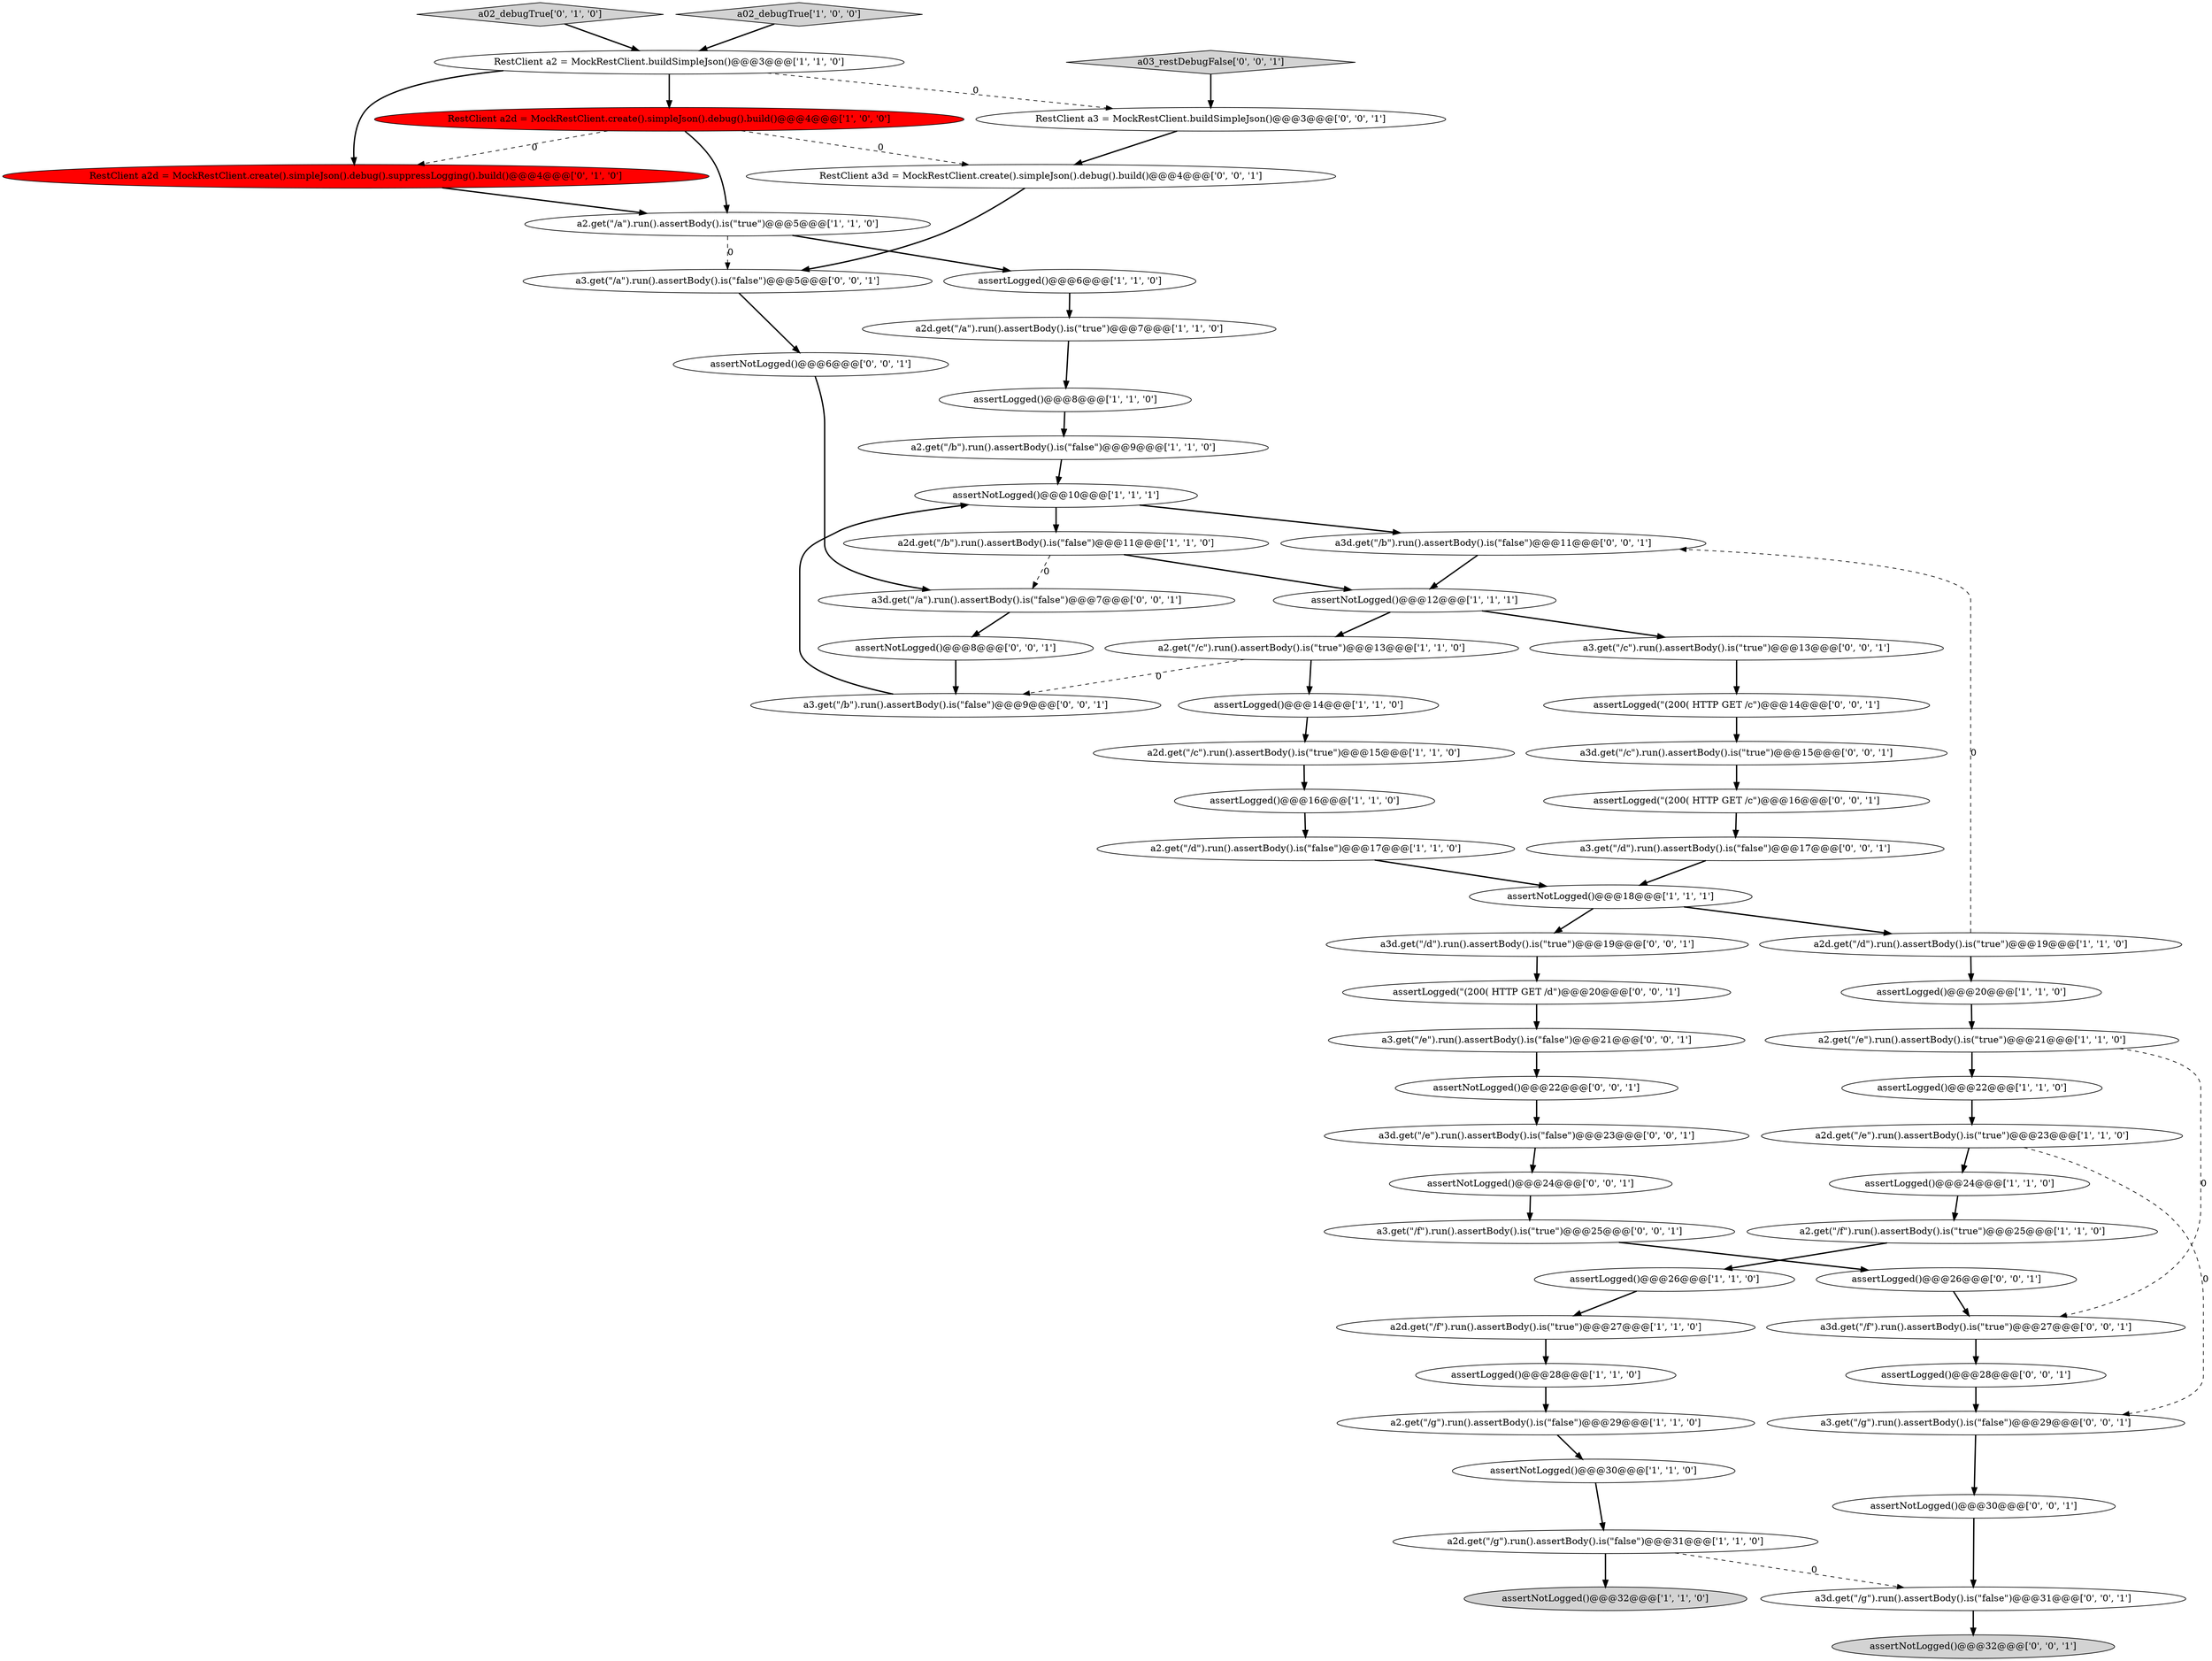 digraph {
31 [style = filled, label = "RestClient a2d = MockRestClient.create().simpleJson().debug().suppressLogging().build()@@@4@@@['0', '1', '0']", fillcolor = red, shape = ellipse image = "AAA1AAABBB2BBB"];
58 [style = filled, label = "a3.get(\"/d\").run().assertBody().is(\"false\")@@@17@@@['0', '0', '1']", fillcolor = white, shape = ellipse image = "AAA0AAABBB3BBB"];
45 [style = filled, label = "a3d.get(\"/c\").run().assertBody().is(\"true\")@@@15@@@['0', '0', '1']", fillcolor = white, shape = ellipse image = "AAA0AAABBB3BBB"];
22 [style = filled, label = "assertLogged()@@@6@@@['1', '1', '0']", fillcolor = white, shape = ellipse image = "AAA0AAABBB1BBB"];
20 [style = filled, label = "a2.get(\"/g\").run().assertBody().is(\"false\")@@@29@@@['1', '1', '0']", fillcolor = white, shape = ellipse image = "AAA0AAABBB1BBB"];
7 [style = filled, label = "a2d.get(\"/f\").run().assertBody().is(\"true\")@@@27@@@['1', '1', '0']", fillcolor = white, shape = ellipse image = "AAA0AAABBB1BBB"];
5 [style = filled, label = "assertNotLogged()@@@12@@@['1', '1', '1']", fillcolor = white, shape = ellipse image = "AAA0AAABBB1BBB"];
51 [style = filled, label = "a3.get(\"/c\").run().assertBody().is(\"true\")@@@13@@@['0', '0', '1']", fillcolor = white, shape = ellipse image = "AAA0AAABBB3BBB"];
3 [style = filled, label = "assertLogged()@@@14@@@['1', '1', '0']", fillcolor = white, shape = ellipse image = "AAA0AAABBB1BBB"];
50 [style = filled, label = "a3.get(\"/a\").run().assertBody().is(\"false\")@@@5@@@['0', '0', '1']", fillcolor = white, shape = ellipse image = "AAA0AAABBB3BBB"];
35 [style = filled, label = "a3d.get(\"/b\").run().assertBody().is(\"false\")@@@11@@@['0', '0', '1']", fillcolor = white, shape = ellipse image = "AAA0AAABBB3BBB"];
12 [style = filled, label = "a2d.get(\"/d\").run().assertBody().is(\"true\")@@@19@@@['1', '1', '0']", fillcolor = white, shape = ellipse image = "AAA0AAABBB1BBB"];
18 [style = filled, label = "assertNotLogged()@@@18@@@['1', '1', '1']", fillcolor = white, shape = ellipse image = "AAA0AAABBB1BBB"];
28 [style = filled, label = "a2.get(\"/e\").run().assertBody().is(\"true\")@@@21@@@['1', '1', '0']", fillcolor = white, shape = ellipse image = "AAA0AAABBB1BBB"];
42 [style = filled, label = "a3.get(\"/b\").run().assertBody().is(\"false\")@@@9@@@['0', '0', '1']", fillcolor = white, shape = ellipse image = "AAA0AAABBB3BBB"];
53 [style = filled, label = "a3.get(\"/g\").run().assertBody().is(\"false\")@@@29@@@['0', '0', '1']", fillcolor = white, shape = ellipse image = "AAA0AAABBB3BBB"];
15 [style = filled, label = "a2.get(\"/c\").run().assertBody().is(\"true\")@@@13@@@['1', '1', '0']", fillcolor = white, shape = ellipse image = "AAA0AAABBB1BBB"];
24 [style = filled, label = "assertLogged()@@@8@@@['1', '1', '0']", fillcolor = white, shape = ellipse image = "AAA0AAABBB1BBB"];
17 [style = filled, label = "assertLogged()@@@26@@@['1', '1', '0']", fillcolor = white, shape = ellipse image = "AAA0AAABBB1BBB"];
47 [style = filled, label = "a3d.get(\"/g\").run().assertBody().is(\"false\")@@@31@@@['0', '0', '1']", fillcolor = white, shape = ellipse image = "AAA0AAABBB3BBB"];
10 [style = filled, label = "assertNotLogged()@@@30@@@['1', '1', '0']", fillcolor = white, shape = ellipse image = "AAA0AAABBB1BBB"];
0 [style = filled, label = "a2.get(\"/b\").run().assertBody().is(\"false\")@@@9@@@['1', '1', '0']", fillcolor = white, shape = ellipse image = "AAA0AAABBB1BBB"];
25 [style = filled, label = "a2d.get(\"/c\").run().assertBody().is(\"true\")@@@15@@@['1', '1', '0']", fillcolor = white, shape = ellipse image = "AAA0AAABBB1BBB"];
29 [style = filled, label = "RestClient a2 = MockRestClient.buildSimpleJson()@@@3@@@['1', '1', '0']", fillcolor = white, shape = ellipse image = "AAA0AAABBB1BBB"];
27 [style = filled, label = "a2.get(\"/a\").run().assertBody().is(\"true\")@@@5@@@['1', '1', '0']", fillcolor = white, shape = ellipse image = "AAA0AAABBB1BBB"];
38 [style = filled, label = "RestClient a3d = MockRestClient.create().simpleJson().debug().build()@@@4@@@['0', '0', '1']", fillcolor = white, shape = ellipse image = "AAA0AAABBB3BBB"];
1 [style = filled, label = "assertNotLogged()@@@10@@@['1', '1', '1']", fillcolor = white, shape = ellipse image = "AAA0AAABBB1BBB"];
48 [style = filled, label = "a3d.get(\"/f\").run().assertBody().is(\"true\")@@@27@@@['0', '0', '1']", fillcolor = white, shape = ellipse image = "AAA0AAABBB3BBB"];
36 [style = filled, label = "assertNotLogged()@@@30@@@['0', '0', '1']", fillcolor = white, shape = ellipse image = "AAA0AAABBB3BBB"];
4 [style = filled, label = "a2.get(\"/d\").run().assertBody().is(\"false\")@@@17@@@['1', '1', '0']", fillcolor = white, shape = ellipse image = "AAA0AAABBB1BBB"];
11 [style = filled, label = "assertLogged()@@@24@@@['1', '1', '0']", fillcolor = white, shape = ellipse image = "AAA0AAABBB1BBB"];
30 [style = filled, label = "a2d.get(\"/b\").run().assertBody().is(\"false\")@@@11@@@['1', '1', '0']", fillcolor = white, shape = ellipse image = "AAA0AAABBB1BBB"];
55 [style = filled, label = "a3d.get(\"/d\").run().assertBody().is(\"true\")@@@19@@@['0', '0', '1']", fillcolor = white, shape = ellipse image = "AAA0AAABBB3BBB"];
9 [style = filled, label = "a2d.get(\"/e\").run().assertBody().is(\"true\")@@@23@@@['1', '1', '0']", fillcolor = white, shape = ellipse image = "AAA0AAABBB1BBB"];
14 [style = filled, label = "a2d.get(\"/a\").run().assertBody().is(\"true\")@@@7@@@['1', '1', '0']", fillcolor = white, shape = ellipse image = "AAA0AAABBB1BBB"];
2 [style = filled, label = "assertLogged()@@@28@@@['1', '1', '0']", fillcolor = white, shape = ellipse image = "AAA0AAABBB1BBB"];
32 [style = filled, label = "a02_debugTrue['0', '1', '0']", fillcolor = lightgray, shape = diamond image = "AAA0AAABBB2BBB"];
33 [style = filled, label = "assertNotLogged()@@@6@@@['0', '0', '1']", fillcolor = white, shape = ellipse image = "AAA0AAABBB3BBB"];
40 [style = filled, label = "assertLogged(\"(200( HTTP GET /c\")@@@16@@@['0', '0', '1']", fillcolor = white, shape = ellipse image = "AAA0AAABBB3BBB"];
46 [style = filled, label = "a3.get(\"/f\").run().assertBody().is(\"true\")@@@25@@@['0', '0', '1']", fillcolor = white, shape = ellipse image = "AAA0AAABBB3BBB"];
54 [style = filled, label = "assertNotLogged()@@@32@@@['0', '0', '1']", fillcolor = lightgray, shape = ellipse image = "AAA0AAABBB3BBB"];
56 [style = filled, label = "assertNotLogged()@@@8@@@['0', '0', '1']", fillcolor = white, shape = ellipse image = "AAA0AAABBB3BBB"];
60 [style = filled, label = "a3d.get(\"/a\").run().assertBody().is(\"false\")@@@7@@@['0', '0', '1']", fillcolor = white, shape = ellipse image = "AAA0AAABBB3BBB"];
57 [style = filled, label = "assertLogged(\"(200( HTTP GET /c\")@@@14@@@['0', '0', '1']", fillcolor = white, shape = ellipse image = "AAA0AAABBB3BBB"];
21 [style = filled, label = "assertNotLogged()@@@32@@@['1', '1', '0']", fillcolor = lightgray, shape = ellipse image = "AAA0AAABBB1BBB"];
37 [style = filled, label = "assertLogged(\"(200( HTTP GET /d\")@@@20@@@['0', '0', '1']", fillcolor = white, shape = ellipse image = "AAA0AAABBB3BBB"];
44 [style = filled, label = "assertLogged()@@@28@@@['0', '0', '1']", fillcolor = white, shape = ellipse image = "AAA0AAABBB3BBB"];
19 [style = filled, label = "a02_debugTrue['1', '0', '0']", fillcolor = lightgray, shape = diamond image = "AAA0AAABBB1BBB"];
23 [style = filled, label = "assertLogged()@@@20@@@['1', '1', '0']", fillcolor = white, shape = ellipse image = "AAA0AAABBB1BBB"];
39 [style = filled, label = "a3.get(\"/e\").run().assertBody().is(\"false\")@@@21@@@['0', '0', '1']", fillcolor = white, shape = ellipse image = "AAA0AAABBB3BBB"];
52 [style = filled, label = "assertNotLogged()@@@24@@@['0', '0', '1']", fillcolor = white, shape = ellipse image = "AAA0AAABBB3BBB"];
26 [style = filled, label = "RestClient a2d = MockRestClient.create().simpleJson().debug().build()@@@4@@@['1', '0', '0']", fillcolor = red, shape = ellipse image = "AAA1AAABBB1BBB"];
8 [style = filled, label = "a2.get(\"/f\").run().assertBody().is(\"true\")@@@25@@@['1', '1', '0']", fillcolor = white, shape = ellipse image = "AAA0AAABBB1BBB"];
43 [style = filled, label = "a03_restDebugFalse['0', '0', '1']", fillcolor = lightgray, shape = diamond image = "AAA0AAABBB3BBB"];
34 [style = filled, label = "assertLogged()@@@26@@@['0', '0', '1']", fillcolor = white, shape = ellipse image = "AAA0AAABBB3BBB"];
49 [style = filled, label = "RestClient a3 = MockRestClient.buildSimpleJson()@@@3@@@['0', '0', '1']", fillcolor = white, shape = ellipse image = "AAA0AAABBB3BBB"];
59 [style = filled, label = "assertNotLogged()@@@22@@@['0', '0', '1']", fillcolor = white, shape = ellipse image = "AAA0AAABBB3BBB"];
13 [style = filled, label = "assertLogged()@@@16@@@['1', '1', '0']", fillcolor = white, shape = ellipse image = "AAA0AAABBB1BBB"];
16 [style = filled, label = "assertLogged()@@@22@@@['1', '1', '0']", fillcolor = white, shape = ellipse image = "AAA0AAABBB1BBB"];
6 [style = filled, label = "a2d.get(\"/g\").run().assertBody().is(\"false\")@@@31@@@['1', '1', '0']", fillcolor = white, shape = ellipse image = "AAA0AAABBB1BBB"];
41 [style = filled, label = "a3d.get(\"/e\").run().assertBody().is(\"false\")@@@23@@@['0', '0', '1']", fillcolor = white, shape = ellipse image = "AAA0AAABBB3BBB"];
14->24 [style = bold, label=""];
2->20 [style = bold, label=""];
36->47 [style = bold, label=""];
5->51 [style = bold, label=""];
9->11 [style = bold, label=""];
52->46 [style = bold, label=""];
46->34 [style = bold, label=""];
34->48 [style = bold, label=""];
26->38 [style = dashed, label="0"];
12->35 [style = dashed, label="0"];
33->60 [style = bold, label=""];
25->13 [style = bold, label=""];
3->25 [style = bold, label=""];
24->0 [style = bold, label=""];
6->21 [style = bold, label=""];
19->29 [style = bold, label=""];
18->55 [style = bold, label=""];
39->59 [style = bold, label=""];
29->31 [style = bold, label=""];
18->12 [style = bold, label=""];
5->15 [style = bold, label=""];
49->38 [style = bold, label=""];
1->35 [style = bold, label=""];
4->18 [style = bold, label=""];
30->60 [style = dashed, label="0"];
15->42 [style = dashed, label="0"];
48->44 [style = bold, label=""];
27->50 [style = dashed, label="0"];
60->56 [style = bold, label=""];
57->45 [style = bold, label=""];
1->30 [style = bold, label=""];
15->3 [style = bold, label=""];
58->18 [style = bold, label=""];
27->22 [style = bold, label=""];
28->16 [style = bold, label=""];
10->6 [style = bold, label=""];
44->53 [style = bold, label=""];
56->42 [style = bold, label=""];
41->52 [style = bold, label=""];
29->26 [style = bold, label=""];
20->10 [style = bold, label=""];
32->29 [style = bold, label=""];
23->28 [style = bold, label=""];
8->17 [style = bold, label=""];
17->7 [style = bold, label=""];
38->50 [style = bold, label=""];
35->5 [style = bold, label=""];
26->27 [style = bold, label=""];
53->36 [style = bold, label=""];
28->48 [style = dashed, label="0"];
31->27 [style = bold, label=""];
37->39 [style = bold, label=""];
30->5 [style = bold, label=""];
47->54 [style = bold, label=""];
7->2 [style = bold, label=""];
0->1 [style = bold, label=""];
26->31 [style = dashed, label="0"];
11->8 [style = bold, label=""];
43->49 [style = bold, label=""];
42->1 [style = bold, label=""];
40->58 [style = bold, label=""];
12->23 [style = bold, label=""];
50->33 [style = bold, label=""];
29->49 [style = dashed, label="0"];
6->47 [style = dashed, label="0"];
51->57 [style = bold, label=""];
22->14 [style = bold, label=""];
9->53 [style = dashed, label="0"];
59->41 [style = bold, label=""];
16->9 [style = bold, label=""];
45->40 [style = bold, label=""];
55->37 [style = bold, label=""];
13->4 [style = bold, label=""];
}
